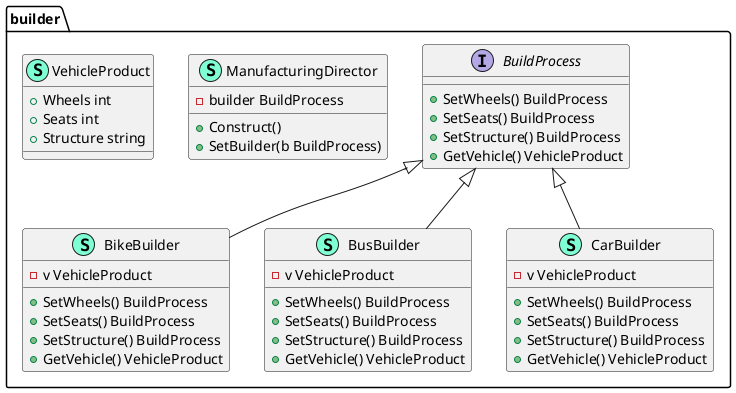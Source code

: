 @startuml
namespace builder {
    class BikeBuilder << (S,Aquamarine) >> {
        - v VehicleProduct

        + SetWheels() BuildProcess
        + SetSeats() BuildProcess
        + SetStructure() BuildProcess
        + GetVehicle() VehicleProduct

    }
    interface BuildProcess  {
        + SetWheels() BuildProcess
        + SetSeats() BuildProcess
        + SetStructure() BuildProcess
        + GetVehicle() VehicleProduct

    }
    class BusBuilder << (S,Aquamarine) >> {
        - v VehicleProduct

        + SetWheels() BuildProcess
        + SetSeats() BuildProcess
        + SetStructure() BuildProcess
        + GetVehicle() VehicleProduct

    }
    class CarBuilder << (S,Aquamarine) >> {
        - v VehicleProduct

        + SetWheels() BuildProcess
        + SetSeats() BuildProcess
        + SetStructure() BuildProcess
        + GetVehicle() VehicleProduct

    }
    class ManufacturingDirector << (S,Aquamarine) >> {
        - builder BuildProcess

        + Construct() 
        + SetBuilder(b BuildProcess) 

    }
    class VehicleProduct << (S,Aquamarine) >> {
        + Wheels int
        + Seats int
        + Structure string

    }
}

"builder.BuildProcess" <|-- "builder.BikeBuilder"
"builder.BuildProcess" <|-- "builder.BusBuilder"
"builder.BuildProcess" <|-- "builder.CarBuilder"

@enduml
